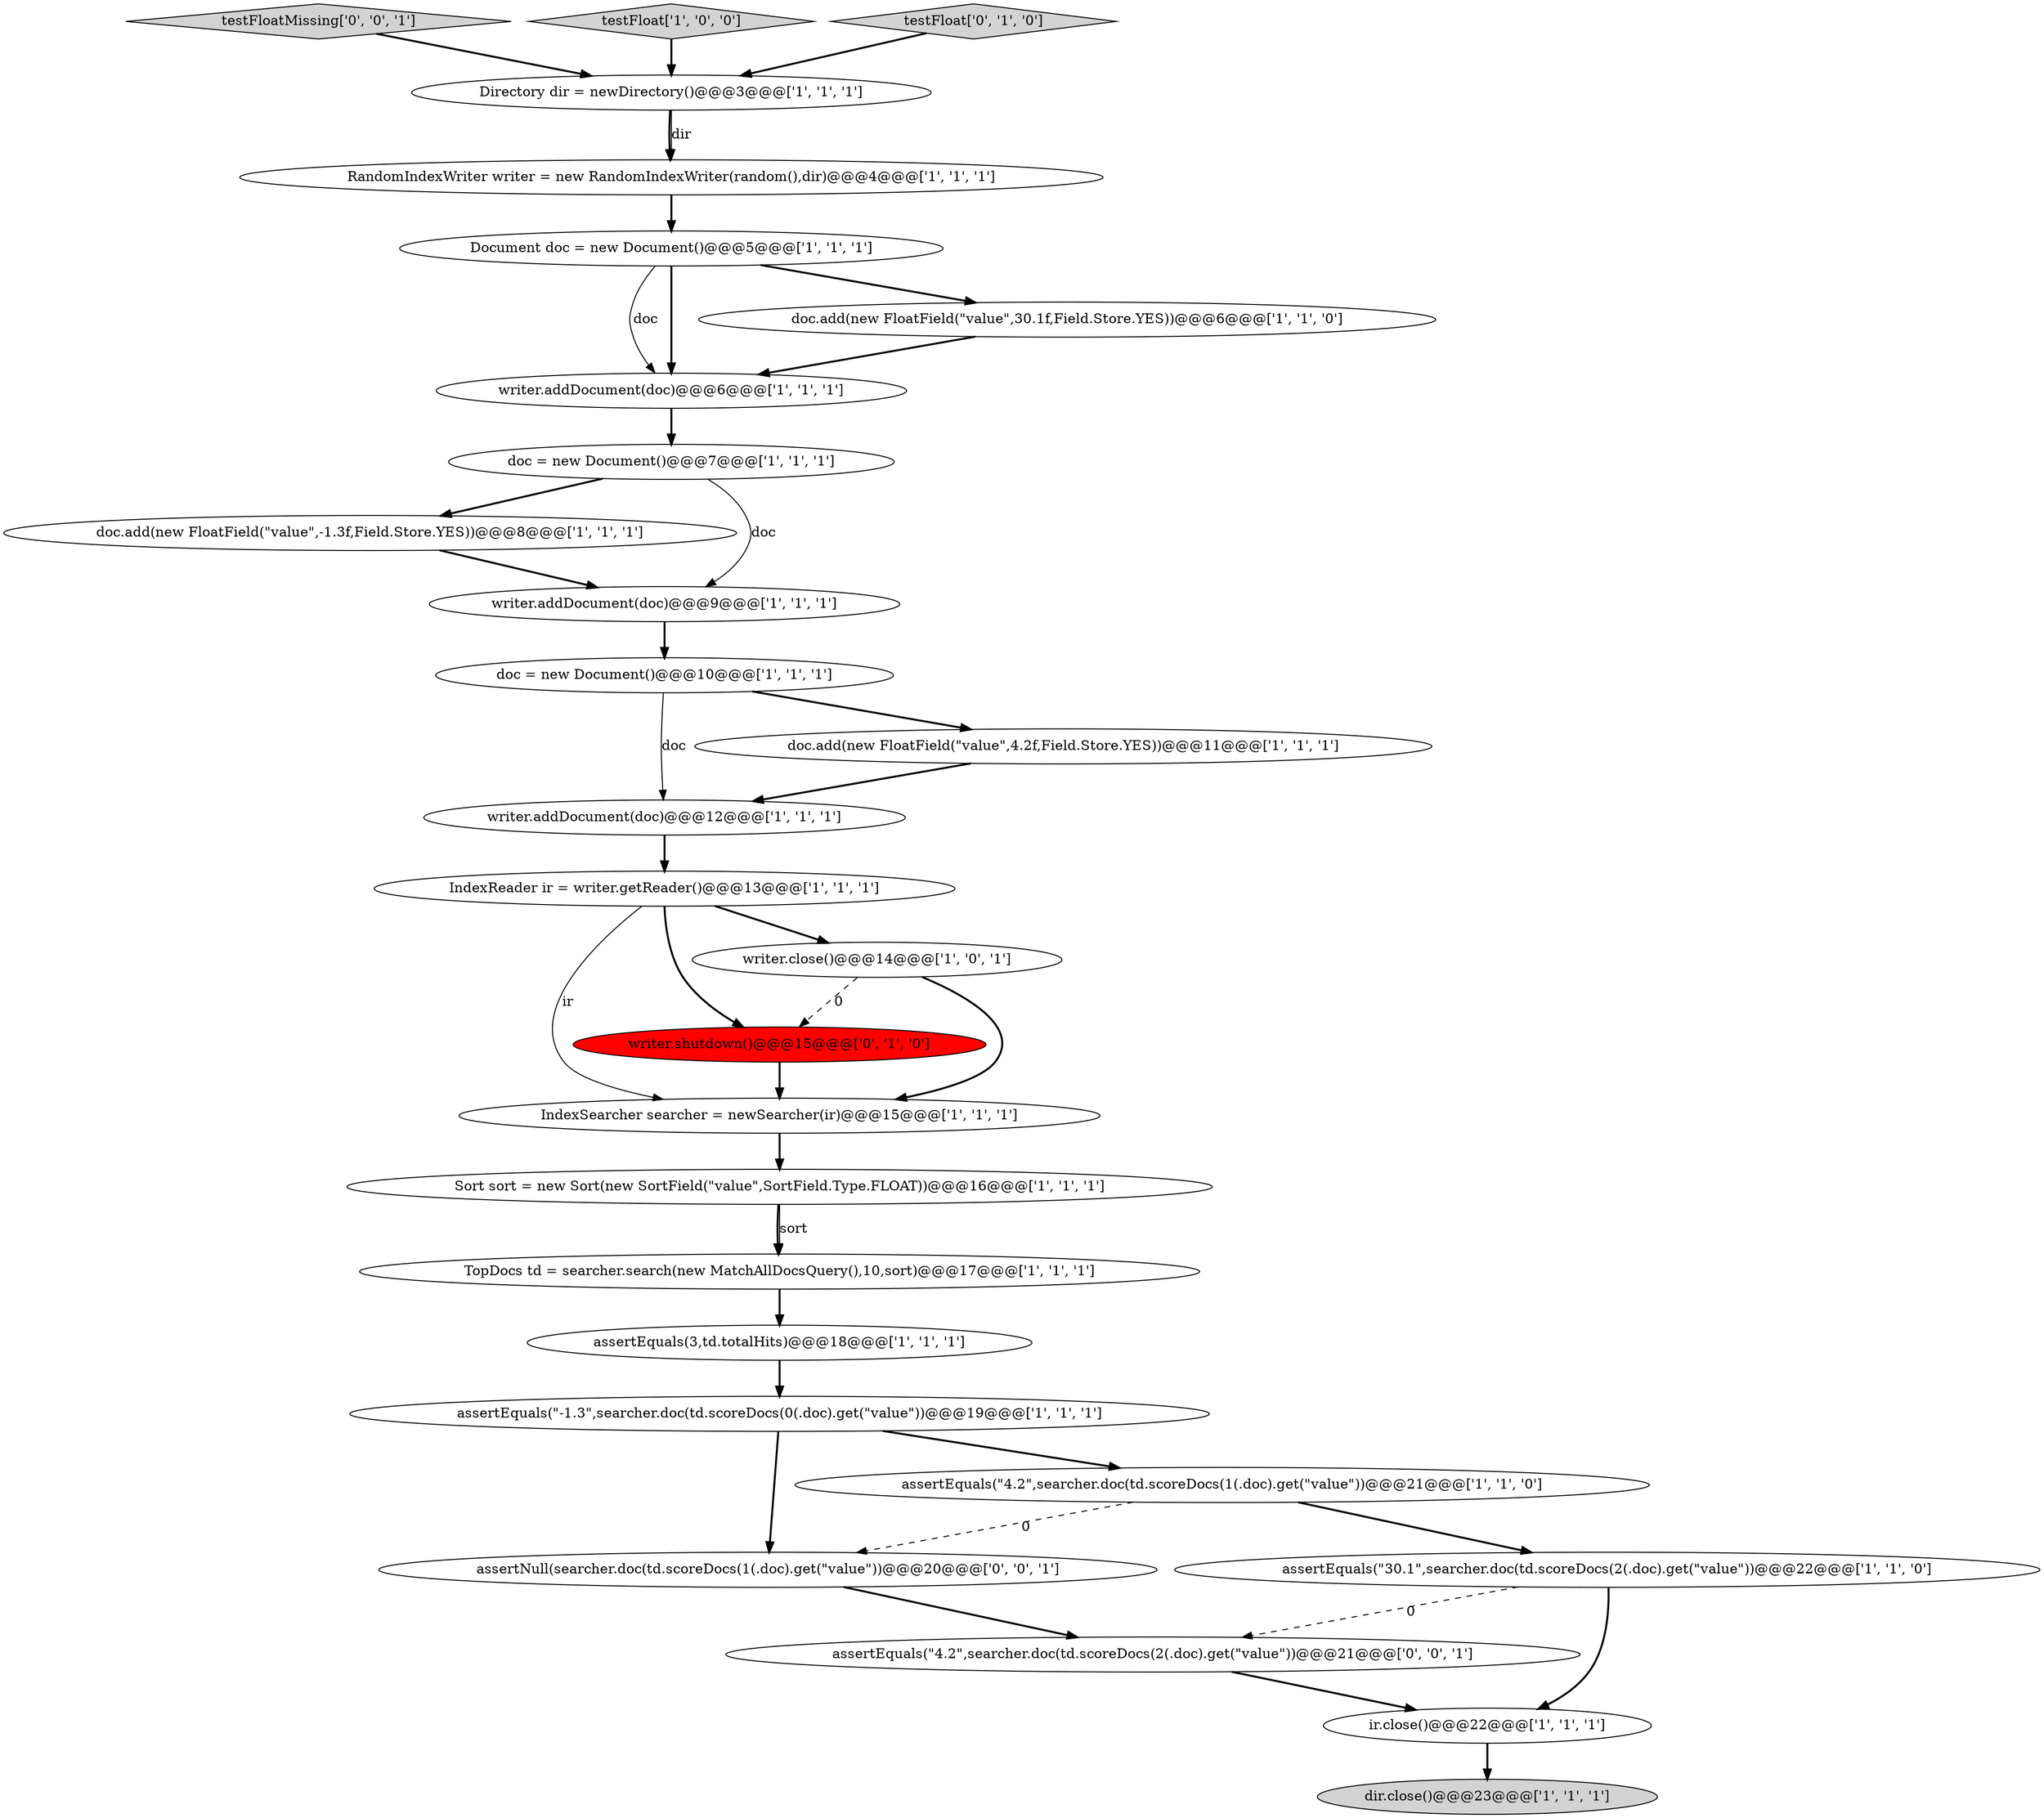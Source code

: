 digraph {
16 [style = filled, label = "ir.close()@@@22@@@['1', '1', '1']", fillcolor = white, shape = ellipse image = "AAA0AAABBB1BBB"];
27 [style = filled, label = "testFloatMissing['0', '0', '1']", fillcolor = lightgray, shape = diamond image = "AAA0AAABBB3BBB"];
25 [style = filled, label = "assertNull(searcher.doc(td.scoreDocs(1(.doc).get(\"value\"))@@@20@@@['0', '0', '1']", fillcolor = white, shape = ellipse image = "AAA0AAABBB3BBB"];
15 [style = filled, label = "assertEquals(\"30.1\",searcher.doc(td.scoreDocs(2(.doc).get(\"value\"))@@@22@@@['1', '1', '0']", fillcolor = white, shape = ellipse image = "AAA0AAABBB1BBB"];
17 [style = filled, label = "Directory dir = newDirectory()@@@3@@@['1', '1', '1']", fillcolor = white, shape = ellipse image = "AAA0AAABBB1BBB"];
3 [style = filled, label = "assertEquals(\"4.2\",searcher.doc(td.scoreDocs(1(.doc).get(\"value\"))@@@21@@@['1', '1', '0']", fillcolor = white, shape = ellipse image = "AAA0AAABBB1BBB"];
8 [style = filled, label = "RandomIndexWriter writer = new RandomIndexWriter(random(),dir)@@@4@@@['1', '1', '1']", fillcolor = white, shape = ellipse image = "AAA0AAABBB1BBB"];
22 [style = filled, label = "doc.add(new FloatField(\"value\",-1.3f,Field.Store.YES))@@@8@@@['1', '1', '1']", fillcolor = white, shape = ellipse image = "AAA0AAABBB1BBB"];
23 [style = filled, label = "writer.shutdown()@@@15@@@['0', '1', '0']", fillcolor = red, shape = ellipse image = "AAA1AAABBB2BBB"];
5 [style = filled, label = "doc = new Document()@@@7@@@['1', '1', '1']", fillcolor = white, shape = ellipse image = "AAA0AAABBB1BBB"];
21 [style = filled, label = "IndexReader ir = writer.getReader()@@@13@@@['1', '1', '1']", fillcolor = white, shape = ellipse image = "AAA0AAABBB1BBB"];
19 [style = filled, label = "IndexSearcher searcher = newSearcher(ir)@@@15@@@['1', '1', '1']", fillcolor = white, shape = ellipse image = "AAA0AAABBB1BBB"];
6 [style = filled, label = "writer.addDocument(doc)@@@9@@@['1', '1', '1']", fillcolor = white, shape = ellipse image = "AAA0AAABBB1BBB"];
26 [style = filled, label = "assertEquals(\"4.2\",searcher.doc(td.scoreDocs(2(.doc).get(\"value\"))@@@21@@@['0', '0', '1']", fillcolor = white, shape = ellipse image = "AAA0AAABBB3BBB"];
12 [style = filled, label = "writer.addDocument(doc)@@@12@@@['1', '1', '1']", fillcolor = white, shape = ellipse image = "AAA0AAABBB1BBB"];
20 [style = filled, label = "writer.addDocument(doc)@@@6@@@['1', '1', '1']", fillcolor = white, shape = ellipse image = "AAA0AAABBB1BBB"];
4 [style = filled, label = "Sort sort = new Sort(new SortField(\"value\",SortField.Type.FLOAT))@@@16@@@['1', '1', '1']", fillcolor = white, shape = ellipse image = "AAA0AAABBB1BBB"];
18 [style = filled, label = "Document doc = new Document()@@@5@@@['1', '1', '1']", fillcolor = white, shape = ellipse image = "AAA0AAABBB1BBB"];
1 [style = filled, label = "assertEquals(\"-1.3\",searcher.doc(td.scoreDocs(0(.doc).get(\"value\"))@@@19@@@['1', '1', '1']", fillcolor = white, shape = ellipse image = "AAA0AAABBB1BBB"];
10 [style = filled, label = "doc.add(new FloatField(\"value\",4.2f,Field.Store.YES))@@@11@@@['1', '1', '1']", fillcolor = white, shape = ellipse image = "AAA0AAABBB1BBB"];
11 [style = filled, label = "testFloat['1', '0', '0']", fillcolor = lightgray, shape = diamond image = "AAA0AAABBB1BBB"];
2 [style = filled, label = "doc = new Document()@@@10@@@['1', '1', '1']", fillcolor = white, shape = ellipse image = "AAA0AAABBB1BBB"];
13 [style = filled, label = "writer.close()@@@14@@@['1', '0', '1']", fillcolor = white, shape = ellipse image = "AAA0AAABBB1BBB"];
0 [style = filled, label = "dir.close()@@@23@@@['1', '1', '1']", fillcolor = lightgray, shape = ellipse image = "AAA0AAABBB1BBB"];
7 [style = filled, label = "TopDocs td = searcher.search(new MatchAllDocsQuery(),10,sort)@@@17@@@['1', '1', '1']", fillcolor = white, shape = ellipse image = "AAA0AAABBB1BBB"];
9 [style = filled, label = "doc.add(new FloatField(\"value\",30.1f,Field.Store.YES))@@@6@@@['1', '1', '0']", fillcolor = white, shape = ellipse image = "AAA0AAABBB1BBB"];
24 [style = filled, label = "testFloat['0', '1', '0']", fillcolor = lightgray, shape = diamond image = "AAA0AAABBB2BBB"];
14 [style = filled, label = "assertEquals(3,td.totalHits)@@@18@@@['1', '1', '1']", fillcolor = white, shape = ellipse image = "AAA0AAABBB1BBB"];
17->8 [style = bold, label=""];
16->0 [style = bold, label=""];
2->12 [style = solid, label="doc"];
12->21 [style = bold, label=""];
8->18 [style = bold, label=""];
1->3 [style = bold, label=""];
9->20 [style = bold, label=""];
3->15 [style = bold, label=""];
18->20 [style = solid, label="doc"];
2->10 [style = bold, label=""];
15->16 [style = bold, label=""];
13->23 [style = dashed, label="0"];
4->7 [style = bold, label=""];
14->1 [style = bold, label=""];
20->5 [style = bold, label=""];
6->2 [style = bold, label=""];
7->14 [style = bold, label=""];
17->8 [style = solid, label="dir"];
26->16 [style = bold, label=""];
18->20 [style = bold, label=""];
5->6 [style = solid, label="doc"];
13->19 [style = bold, label=""];
21->13 [style = bold, label=""];
10->12 [style = bold, label=""];
23->19 [style = bold, label=""];
25->26 [style = bold, label=""];
24->17 [style = bold, label=""];
18->9 [style = bold, label=""];
27->17 [style = bold, label=""];
15->26 [style = dashed, label="0"];
11->17 [style = bold, label=""];
21->19 [style = solid, label="ir"];
19->4 [style = bold, label=""];
5->22 [style = bold, label=""];
21->23 [style = bold, label=""];
1->25 [style = bold, label=""];
22->6 [style = bold, label=""];
4->7 [style = solid, label="sort"];
3->25 [style = dashed, label="0"];
}
